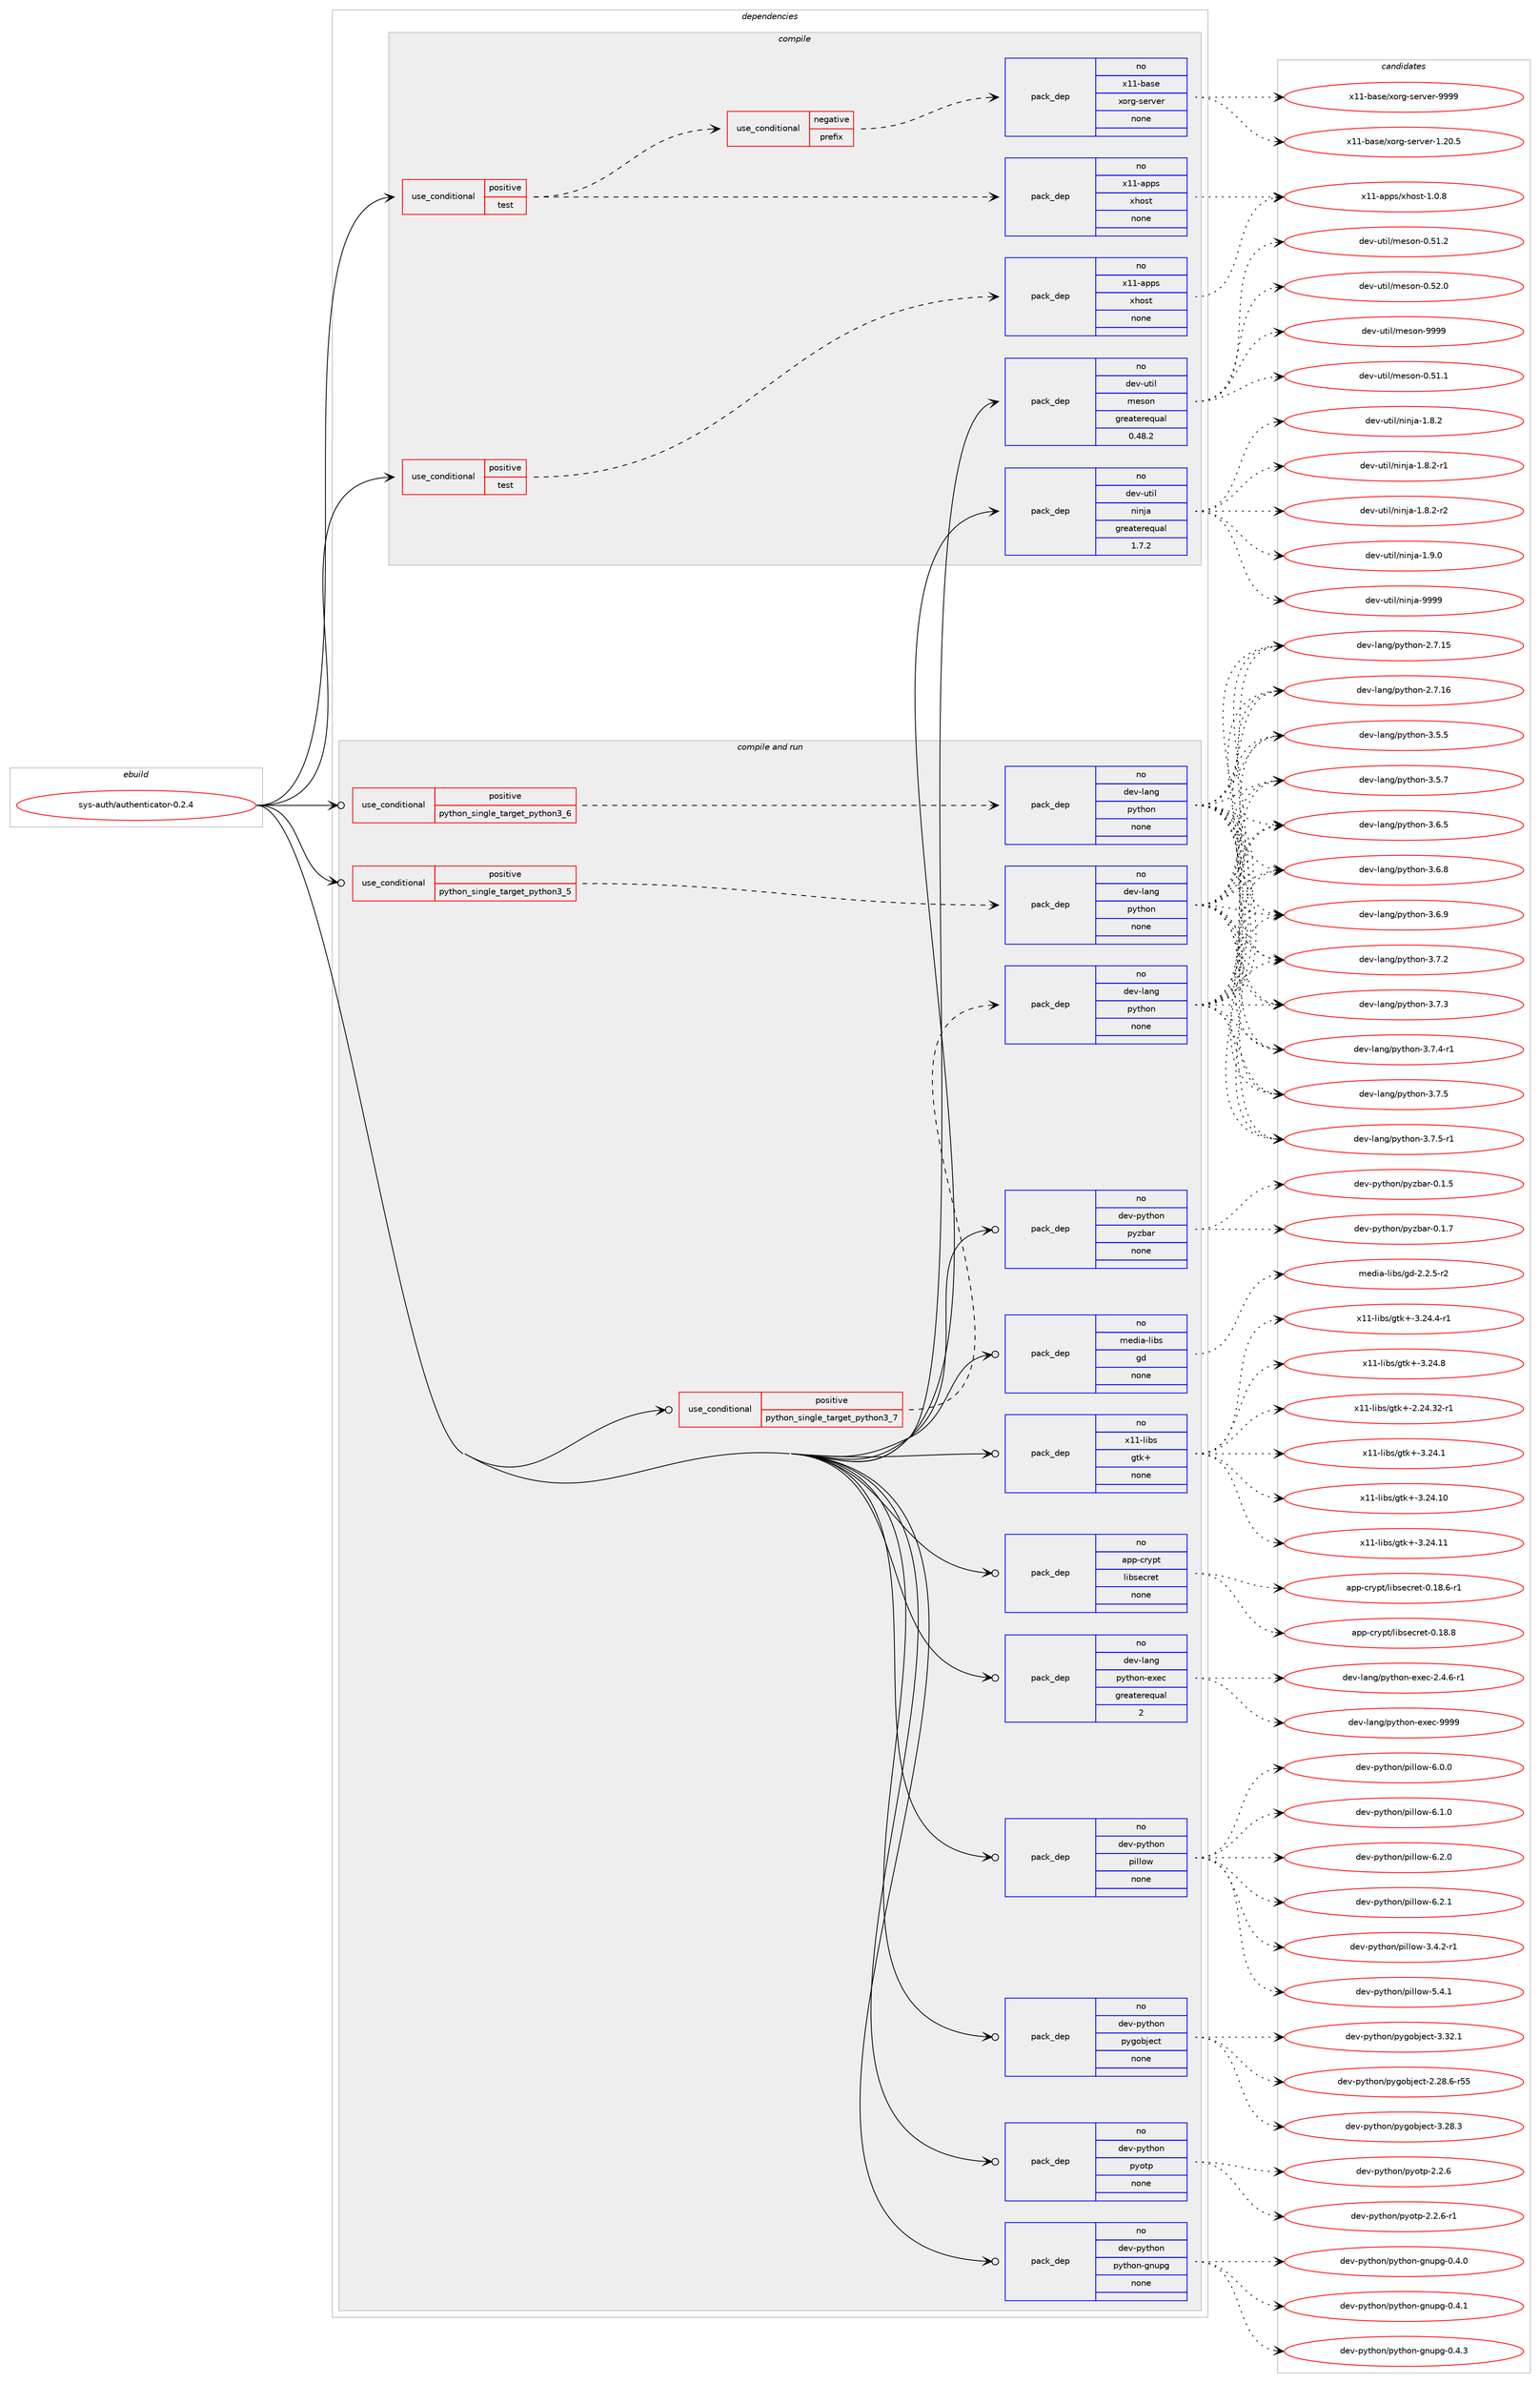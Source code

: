 digraph prolog {

# *************
# Graph options
# *************

newrank=true;
concentrate=true;
compound=true;
graph [rankdir=LR,fontname=Helvetica,fontsize=10,ranksep=1.5];#, ranksep=2.5, nodesep=0.2];
edge  [arrowhead=vee];
node  [fontname=Helvetica,fontsize=10];

# **********
# The ebuild
# **********

subgraph cluster_leftcol {
color=gray;
rank=same;
label=<<i>ebuild</i>>;
id [label="sys-auth/authenticator-0.2.4", color=red, width=4, href="../sys-auth/authenticator-0.2.4.svg"];
}

# ****************
# The dependencies
# ****************

subgraph cluster_midcol {
color=gray;
label=<<i>dependencies</i>>;
subgraph cluster_compile {
fillcolor="#eeeeee";
style=filled;
label=<<i>compile</i>>;
subgraph cond211868 {
dependency879226 [label=<<TABLE BORDER="0" CELLBORDER="1" CELLSPACING="0" CELLPADDING="4"><TR><TD ROWSPAN="3" CELLPADDING="10">use_conditional</TD></TR><TR><TD>positive</TD></TR><TR><TD>test</TD></TR></TABLE>>, shape=none, color=red];
subgraph cond211869 {
dependency879227 [label=<<TABLE BORDER="0" CELLBORDER="1" CELLSPACING="0" CELLPADDING="4"><TR><TD ROWSPAN="3" CELLPADDING="10">use_conditional</TD></TR><TR><TD>negative</TD></TR><TR><TD>prefix</TD></TR></TABLE>>, shape=none, color=red];
subgraph pack651957 {
dependency879228 [label=<<TABLE BORDER="0" CELLBORDER="1" CELLSPACING="0" CELLPADDING="4" WIDTH="220"><TR><TD ROWSPAN="6" CELLPADDING="30">pack_dep</TD></TR><TR><TD WIDTH="110">no</TD></TR><TR><TD>x11-base</TD></TR><TR><TD>xorg-server</TD></TR><TR><TD>none</TD></TR><TR><TD></TD></TR></TABLE>>, shape=none, color=blue];
}
dependency879227:e -> dependency879228:w [weight=20,style="dashed",arrowhead="vee"];
}
dependency879226:e -> dependency879227:w [weight=20,style="dashed",arrowhead="vee"];
subgraph pack651958 {
dependency879229 [label=<<TABLE BORDER="0" CELLBORDER="1" CELLSPACING="0" CELLPADDING="4" WIDTH="220"><TR><TD ROWSPAN="6" CELLPADDING="30">pack_dep</TD></TR><TR><TD WIDTH="110">no</TD></TR><TR><TD>x11-apps</TD></TR><TR><TD>xhost</TD></TR><TR><TD>none</TD></TR><TR><TD></TD></TR></TABLE>>, shape=none, color=blue];
}
dependency879226:e -> dependency879229:w [weight=20,style="dashed",arrowhead="vee"];
}
id:e -> dependency879226:w [weight=20,style="solid",arrowhead="vee"];
subgraph cond211870 {
dependency879230 [label=<<TABLE BORDER="0" CELLBORDER="1" CELLSPACING="0" CELLPADDING="4"><TR><TD ROWSPAN="3" CELLPADDING="10">use_conditional</TD></TR><TR><TD>positive</TD></TR><TR><TD>test</TD></TR></TABLE>>, shape=none, color=red];
subgraph pack651959 {
dependency879231 [label=<<TABLE BORDER="0" CELLBORDER="1" CELLSPACING="0" CELLPADDING="4" WIDTH="220"><TR><TD ROWSPAN="6" CELLPADDING="30">pack_dep</TD></TR><TR><TD WIDTH="110">no</TD></TR><TR><TD>x11-apps</TD></TR><TR><TD>xhost</TD></TR><TR><TD>none</TD></TR><TR><TD></TD></TR></TABLE>>, shape=none, color=blue];
}
dependency879230:e -> dependency879231:w [weight=20,style="dashed",arrowhead="vee"];
}
id:e -> dependency879230:w [weight=20,style="solid",arrowhead="vee"];
subgraph pack651960 {
dependency879232 [label=<<TABLE BORDER="0" CELLBORDER="1" CELLSPACING="0" CELLPADDING="4" WIDTH="220"><TR><TD ROWSPAN="6" CELLPADDING="30">pack_dep</TD></TR><TR><TD WIDTH="110">no</TD></TR><TR><TD>dev-util</TD></TR><TR><TD>meson</TD></TR><TR><TD>greaterequal</TD></TR><TR><TD>0.48.2</TD></TR></TABLE>>, shape=none, color=blue];
}
id:e -> dependency879232:w [weight=20,style="solid",arrowhead="vee"];
subgraph pack651961 {
dependency879233 [label=<<TABLE BORDER="0" CELLBORDER="1" CELLSPACING="0" CELLPADDING="4" WIDTH="220"><TR><TD ROWSPAN="6" CELLPADDING="30">pack_dep</TD></TR><TR><TD WIDTH="110">no</TD></TR><TR><TD>dev-util</TD></TR><TR><TD>ninja</TD></TR><TR><TD>greaterequal</TD></TR><TR><TD>1.7.2</TD></TR></TABLE>>, shape=none, color=blue];
}
id:e -> dependency879233:w [weight=20,style="solid",arrowhead="vee"];
}
subgraph cluster_compileandrun {
fillcolor="#eeeeee";
style=filled;
label=<<i>compile and run</i>>;
subgraph cond211871 {
dependency879234 [label=<<TABLE BORDER="0" CELLBORDER="1" CELLSPACING="0" CELLPADDING="4"><TR><TD ROWSPAN="3" CELLPADDING="10">use_conditional</TD></TR><TR><TD>positive</TD></TR><TR><TD>python_single_target_python3_5</TD></TR></TABLE>>, shape=none, color=red];
subgraph pack651962 {
dependency879235 [label=<<TABLE BORDER="0" CELLBORDER="1" CELLSPACING="0" CELLPADDING="4" WIDTH="220"><TR><TD ROWSPAN="6" CELLPADDING="30">pack_dep</TD></TR><TR><TD WIDTH="110">no</TD></TR><TR><TD>dev-lang</TD></TR><TR><TD>python</TD></TR><TR><TD>none</TD></TR><TR><TD></TD></TR></TABLE>>, shape=none, color=blue];
}
dependency879234:e -> dependency879235:w [weight=20,style="dashed",arrowhead="vee"];
}
id:e -> dependency879234:w [weight=20,style="solid",arrowhead="odotvee"];
subgraph cond211872 {
dependency879236 [label=<<TABLE BORDER="0" CELLBORDER="1" CELLSPACING="0" CELLPADDING="4"><TR><TD ROWSPAN="3" CELLPADDING="10">use_conditional</TD></TR><TR><TD>positive</TD></TR><TR><TD>python_single_target_python3_6</TD></TR></TABLE>>, shape=none, color=red];
subgraph pack651963 {
dependency879237 [label=<<TABLE BORDER="0" CELLBORDER="1" CELLSPACING="0" CELLPADDING="4" WIDTH="220"><TR><TD ROWSPAN="6" CELLPADDING="30">pack_dep</TD></TR><TR><TD WIDTH="110">no</TD></TR><TR><TD>dev-lang</TD></TR><TR><TD>python</TD></TR><TR><TD>none</TD></TR><TR><TD></TD></TR></TABLE>>, shape=none, color=blue];
}
dependency879236:e -> dependency879237:w [weight=20,style="dashed",arrowhead="vee"];
}
id:e -> dependency879236:w [weight=20,style="solid",arrowhead="odotvee"];
subgraph cond211873 {
dependency879238 [label=<<TABLE BORDER="0" CELLBORDER="1" CELLSPACING="0" CELLPADDING="4"><TR><TD ROWSPAN="3" CELLPADDING="10">use_conditional</TD></TR><TR><TD>positive</TD></TR><TR><TD>python_single_target_python3_7</TD></TR></TABLE>>, shape=none, color=red];
subgraph pack651964 {
dependency879239 [label=<<TABLE BORDER="0" CELLBORDER="1" CELLSPACING="0" CELLPADDING="4" WIDTH="220"><TR><TD ROWSPAN="6" CELLPADDING="30">pack_dep</TD></TR><TR><TD WIDTH="110">no</TD></TR><TR><TD>dev-lang</TD></TR><TR><TD>python</TD></TR><TR><TD>none</TD></TR><TR><TD></TD></TR></TABLE>>, shape=none, color=blue];
}
dependency879238:e -> dependency879239:w [weight=20,style="dashed",arrowhead="vee"];
}
id:e -> dependency879238:w [weight=20,style="solid",arrowhead="odotvee"];
subgraph pack651965 {
dependency879240 [label=<<TABLE BORDER="0" CELLBORDER="1" CELLSPACING="0" CELLPADDING="4" WIDTH="220"><TR><TD ROWSPAN="6" CELLPADDING="30">pack_dep</TD></TR><TR><TD WIDTH="110">no</TD></TR><TR><TD>app-crypt</TD></TR><TR><TD>libsecret</TD></TR><TR><TD>none</TD></TR><TR><TD></TD></TR></TABLE>>, shape=none, color=blue];
}
id:e -> dependency879240:w [weight=20,style="solid",arrowhead="odotvee"];
subgraph pack651966 {
dependency879241 [label=<<TABLE BORDER="0" CELLBORDER="1" CELLSPACING="0" CELLPADDING="4" WIDTH="220"><TR><TD ROWSPAN="6" CELLPADDING="30">pack_dep</TD></TR><TR><TD WIDTH="110">no</TD></TR><TR><TD>dev-lang</TD></TR><TR><TD>python-exec</TD></TR><TR><TD>greaterequal</TD></TR><TR><TD>2</TD></TR></TABLE>>, shape=none, color=blue];
}
id:e -> dependency879241:w [weight=20,style="solid",arrowhead="odotvee"];
subgraph pack651967 {
dependency879242 [label=<<TABLE BORDER="0" CELLBORDER="1" CELLSPACING="0" CELLPADDING="4" WIDTH="220"><TR><TD ROWSPAN="6" CELLPADDING="30">pack_dep</TD></TR><TR><TD WIDTH="110">no</TD></TR><TR><TD>dev-python</TD></TR><TR><TD>pillow</TD></TR><TR><TD>none</TD></TR><TR><TD></TD></TR></TABLE>>, shape=none, color=blue];
}
id:e -> dependency879242:w [weight=20,style="solid",arrowhead="odotvee"];
subgraph pack651968 {
dependency879243 [label=<<TABLE BORDER="0" CELLBORDER="1" CELLSPACING="0" CELLPADDING="4" WIDTH="220"><TR><TD ROWSPAN="6" CELLPADDING="30">pack_dep</TD></TR><TR><TD WIDTH="110">no</TD></TR><TR><TD>dev-python</TD></TR><TR><TD>pygobject</TD></TR><TR><TD>none</TD></TR><TR><TD></TD></TR></TABLE>>, shape=none, color=blue];
}
id:e -> dependency879243:w [weight=20,style="solid",arrowhead="odotvee"];
subgraph pack651969 {
dependency879244 [label=<<TABLE BORDER="0" CELLBORDER="1" CELLSPACING="0" CELLPADDING="4" WIDTH="220"><TR><TD ROWSPAN="6" CELLPADDING="30">pack_dep</TD></TR><TR><TD WIDTH="110">no</TD></TR><TR><TD>dev-python</TD></TR><TR><TD>pyotp</TD></TR><TR><TD>none</TD></TR><TR><TD></TD></TR></TABLE>>, shape=none, color=blue];
}
id:e -> dependency879244:w [weight=20,style="solid",arrowhead="odotvee"];
subgraph pack651970 {
dependency879245 [label=<<TABLE BORDER="0" CELLBORDER="1" CELLSPACING="0" CELLPADDING="4" WIDTH="220"><TR><TD ROWSPAN="6" CELLPADDING="30">pack_dep</TD></TR><TR><TD WIDTH="110">no</TD></TR><TR><TD>dev-python</TD></TR><TR><TD>python-gnupg</TD></TR><TR><TD>none</TD></TR><TR><TD></TD></TR></TABLE>>, shape=none, color=blue];
}
id:e -> dependency879245:w [weight=20,style="solid",arrowhead="odotvee"];
subgraph pack651971 {
dependency879246 [label=<<TABLE BORDER="0" CELLBORDER="1" CELLSPACING="0" CELLPADDING="4" WIDTH="220"><TR><TD ROWSPAN="6" CELLPADDING="30">pack_dep</TD></TR><TR><TD WIDTH="110">no</TD></TR><TR><TD>dev-python</TD></TR><TR><TD>pyzbar</TD></TR><TR><TD>none</TD></TR><TR><TD></TD></TR></TABLE>>, shape=none, color=blue];
}
id:e -> dependency879246:w [weight=20,style="solid",arrowhead="odotvee"];
subgraph pack651972 {
dependency879247 [label=<<TABLE BORDER="0" CELLBORDER="1" CELLSPACING="0" CELLPADDING="4" WIDTH="220"><TR><TD ROWSPAN="6" CELLPADDING="30">pack_dep</TD></TR><TR><TD WIDTH="110">no</TD></TR><TR><TD>media-libs</TD></TR><TR><TD>gd</TD></TR><TR><TD>none</TD></TR><TR><TD></TD></TR></TABLE>>, shape=none, color=blue];
}
id:e -> dependency879247:w [weight=20,style="solid",arrowhead="odotvee"];
subgraph pack651973 {
dependency879248 [label=<<TABLE BORDER="0" CELLBORDER="1" CELLSPACING="0" CELLPADDING="4" WIDTH="220"><TR><TD ROWSPAN="6" CELLPADDING="30">pack_dep</TD></TR><TR><TD WIDTH="110">no</TD></TR><TR><TD>x11-libs</TD></TR><TR><TD>gtk+</TD></TR><TR><TD>none</TD></TR><TR><TD></TD></TR></TABLE>>, shape=none, color=blue];
}
id:e -> dependency879248:w [weight=20,style="solid",arrowhead="odotvee"];
}
subgraph cluster_run {
fillcolor="#eeeeee";
style=filled;
label=<<i>run</i>>;
}
}

# **************
# The candidates
# **************

subgraph cluster_choices {
rank=same;
color=gray;
label=<<i>candidates</i>>;

subgraph choice651957 {
color=black;
nodesep=1;
choice1204949459897115101471201111141034511510111411810111445494650484653 [label="x11-base/xorg-server-1.20.5", color=red, width=4,href="../x11-base/xorg-server-1.20.5.svg"];
choice120494945989711510147120111114103451151011141181011144557575757 [label="x11-base/xorg-server-9999", color=red, width=4,href="../x11-base/xorg-server-9999.svg"];
dependency879228:e -> choice1204949459897115101471201111141034511510111411810111445494650484653:w [style=dotted,weight="100"];
dependency879228:e -> choice120494945989711510147120111114103451151011141181011144557575757:w [style=dotted,weight="100"];
}
subgraph choice651958 {
color=black;
nodesep=1;
choice1204949459711211211547120104111115116454946484656 [label="x11-apps/xhost-1.0.8", color=red, width=4,href="../x11-apps/xhost-1.0.8.svg"];
dependency879229:e -> choice1204949459711211211547120104111115116454946484656:w [style=dotted,weight="100"];
}
subgraph choice651959 {
color=black;
nodesep=1;
choice1204949459711211211547120104111115116454946484656 [label="x11-apps/xhost-1.0.8", color=red, width=4,href="../x11-apps/xhost-1.0.8.svg"];
dependency879231:e -> choice1204949459711211211547120104111115116454946484656:w [style=dotted,weight="100"];
}
subgraph choice651960 {
color=black;
nodesep=1;
choice100101118451171161051084710910111511111045484653494649 [label="dev-util/meson-0.51.1", color=red, width=4,href="../dev-util/meson-0.51.1.svg"];
choice100101118451171161051084710910111511111045484653494650 [label="dev-util/meson-0.51.2", color=red, width=4,href="../dev-util/meson-0.51.2.svg"];
choice100101118451171161051084710910111511111045484653504648 [label="dev-util/meson-0.52.0", color=red, width=4,href="../dev-util/meson-0.52.0.svg"];
choice10010111845117116105108471091011151111104557575757 [label="dev-util/meson-9999", color=red, width=4,href="../dev-util/meson-9999.svg"];
dependency879232:e -> choice100101118451171161051084710910111511111045484653494649:w [style=dotted,weight="100"];
dependency879232:e -> choice100101118451171161051084710910111511111045484653494650:w [style=dotted,weight="100"];
dependency879232:e -> choice100101118451171161051084710910111511111045484653504648:w [style=dotted,weight="100"];
dependency879232:e -> choice10010111845117116105108471091011151111104557575757:w [style=dotted,weight="100"];
}
subgraph choice651961 {
color=black;
nodesep=1;
choice100101118451171161051084711010511010697454946564650 [label="dev-util/ninja-1.8.2", color=red, width=4,href="../dev-util/ninja-1.8.2.svg"];
choice1001011184511711610510847110105110106974549465646504511449 [label="dev-util/ninja-1.8.2-r1", color=red, width=4,href="../dev-util/ninja-1.8.2-r1.svg"];
choice1001011184511711610510847110105110106974549465646504511450 [label="dev-util/ninja-1.8.2-r2", color=red, width=4,href="../dev-util/ninja-1.8.2-r2.svg"];
choice100101118451171161051084711010511010697454946574648 [label="dev-util/ninja-1.9.0", color=red, width=4,href="../dev-util/ninja-1.9.0.svg"];
choice1001011184511711610510847110105110106974557575757 [label="dev-util/ninja-9999", color=red, width=4,href="../dev-util/ninja-9999.svg"];
dependency879233:e -> choice100101118451171161051084711010511010697454946564650:w [style=dotted,weight="100"];
dependency879233:e -> choice1001011184511711610510847110105110106974549465646504511449:w [style=dotted,weight="100"];
dependency879233:e -> choice1001011184511711610510847110105110106974549465646504511450:w [style=dotted,weight="100"];
dependency879233:e -> choice100101118451171161051084711010511010697454946574648:w [style=dotted,weight="100"];
dependency879233:e -> choice1001011184511711610510847110105110106974557575757:w [style=dotted,weight="100"];
}
subgraph choice651962 {
color=black;
nodesep=1;
choice10010111845108971101034711212111610411111045504655464953 [label="dev-lang/python-2.7.15", color=red, width=4,href="../dev-lang/python-2.7.15.svg"];
choice10010111845108971101034711212111610411111045504655464954 [label="dev-lang/python-2.7.16", color=red, width=4,href="../dev-lang/python-2.7.16.svg"];
choice100101118451089711010347112121116104111110455146534653 [label="dev-lang/python-3.5.5", color=red, width=4,href="../dev-lang/python-3.5.5.svg"];
choice100101118451089711010347112121116104111110455146534655 [label="dev-lang/python-3.5.7", color=red, width=4,href="../dev-lang/python-3.5.7.svg"];
choice100101118451089711010347112121116104111110455146544653 [label="dev-lang/python-3.6.5", color=red, width=4,href="../dev-lang/python-3.6.5.svg"];
choice100101118451089711010347112121116104111110455146544656 [label="dev-lang/python-3.6.8", color=red, width=4,href="../dev-lang/python-3.6.8.svg"];
choice100101118451089711010347112121116104111110455146544657 [label="dev-lang/python-3.6.9", color=red, width=4,href="../dev-lang/python-3.6.9.svg"];
choice100101118451089711010347112121116104111110455146554650 [label="dev-lang/python-3.7.2", color=red, width=4,href="../dev-lang/python-3.7.2.svg"];
choice100101118451089711010347112121116104111110455146554651 [label="dev-lang/python-3.7.3", color=red, width=4,href="../dev-lang/python-3.7.3.svg"];
choice1001011184510897110103471121211161041111104551465546524511449 [label="dev-lang/python-3.7.4-r1", color=red, width=4,href="../dev-lang/python-3.7.4-r1.svg"];
choice100101118451089711010347112121116104111110455146554653 [label="dev-lang/python-3.7.5", color=red, width=4,href="../dev-lang/python-3.7.5.svg"];
choice1001011184510897110103471121211161041111104551465546534511449 [label="dev-lang/python-3.7.5-r1", color=red, width=4,href="../dev-lang/python-3.7.5-r1.svg"];
dependency879235:e -> choice10010111845108971101034711212111610411111045504655464953:w [style=dotted,weight="100"];
dependency879235:e -> choice10010111845108971101034711212111610411111045504655464954:w [style=dotted,weight="100"];
dependency879235:e -> choice100101118451089711010347112121116104111110455146534653:w [style=dotted,weight="100"];
dependency879235:e -> choice100101118451089711010347112121116104111110455146534655:w [style=dotted,weight="100"];
dependency879235:e -> choice100101118451089711010347112121116104111110455146544653:w [style=dotted,weight="100"];
dependency879235:e -> choice100101118451089711010347112121116104111110455146544656:w [style=dotted,weight="100"];
dependency879235:e -> choice100101118451089711010347112121116104111110455146544657:w [style=dotted,weight="100"];
dependency879235:e -> choice100101118451089711010347112121116104111110455146554650:w [style=dotted,weight="100"];
dependency879235:e -> choice100101118451089711010347112121116104111110455146554651:w [style=dotted,weight="100"];
dependency879235:e -> choice1001011184510897110103471121211161041111104551465546524511449:w [style=dotted,weight="100"];
dependency879235:e -> choice100101118451089711010347112121116104111110455146554653:w [style=dotted,weight="100"];
dependency879235:e -> choice1001011184510897110103471121211161041111104551465546534511449:w [style=dotted,weight="100"];
}
subgraph choice651963 {
color=black;
nodesep=1;
choice10010111845108971101034711212111610411111045504655464953 [label="dev-lang/python-2.7.15", color=red, width=4,href="../dev-lang/python-2.7.15.svg"];
choice10010111845108971101034711212111610411111045504655464954 [label="dev-lang/python-2.7.16", color=red, width=4,href="../dev-lang/python-2.7.16.svg"];
choice100101118451089711010347112121116104111110455146534653 [label="dev-lang/python-3.5.5", color=red, width=4,href="../dev-lang/python-3.5.5.svg"];
choice100101118451089711010347112121116104111110455146534655 [label="dev-lang/python-3.5.7", color=red, width=4,href="../dev-lang/python-3.5.7.svg"];
choice100101118451089711010347112121116104111110455146544653 [label="dev-lang/python-3.6.5", color=red, width=4,href="../dev-lang/python-3.6.5.svg"];
choice100101118451089711010347112121116104111110455146544656 [label="dev-lang/python-3.6.8", color=red, width=4,href="../dev-lang/python-3.6.8.svg"];
choice100101118451089711010347112121116104111110455146544657 [label="dev-lang/python-3.6.9", color=red, width=4,href="../dev-lang/python-3.6.9.svg"];
choice100101118451089711010347112121116104111110455146554650 [label="dev-lang/python-3.7.2", color=red, width=4,href="../dev-lang/python-3.7.2.svg"];
choice100101118451089711010347112121116104111110455146554651 [label="dev-lang/python-3.7.3", color=red, width=4,href="../dev-lang/python-3.7.3.svg"];
choice1001011184510897110103471121211161041111104551465546524511449 [label="dev-lang/python-3.7.4-r1", color=red, width=4,href="../dev-lang/python-3.7.4-r1.svg"];
choice100101118451089711010347112121116104111110455146554653 [label="dev-lang/python-3.7.5", color=red, width=4,href="../dev-lang/python-3.7.5.svg"];
choice1001011184510897110103471121211161041111104551465546534511449 [label="dev-lang/python-3.7.5-r1", color=red, width=4,href="../dev-lang/python-3.7.5-r1.svg"];
dependency879237:e -> choice10010111845108971101034711212111610411111045504655464953:w [style=dotted,weight="100"];
dependency879237:e -> choice10010111845108971101034711212111610411111045504655464954:w [style=dotted,weight="100"];
dependency879237:e -> choice100101118451089711010347112121116104111110455146534653:w [style=dotted,weight="100"];
dependency879237:e -> choice100101118451089711010347112121116104111110455146534655:w [style=dotted,weight="100"];
dependency879237:e -> choice100101118451089711010347112121116104111110455146544653:w [style=dotted,weight="100"];
dependency879237:e -> choice100101118451089711010347112121116104111110455146544656:w [style=dotted,weight="100"];
dependency879237:e -> choice100101118451089711010347112121116104111110455146544657:w [style=dotted,weight="100"];
dependency879237:e -> choice100101118451089711010347112121116104111110455146554650:w [style=dotted,weight="100"];
dependency879237:e -> choice100101118451089711010347112121116104111110455146554651:w [style=dotted,weight="100"];
dependency879237:e -> choice1001011184510897110103471121211161041111104551465546524511449:w [style=dotted,weight="100"];
dependency879237:e -> choice100101118451089711010347112121116104111110455146554653:w [style=dotted,weight="100"];
dependency879237:e -> choice1001011184510897110103471121211161041111104551465546534511449:w [style=dotted,weight="100"];
}
subgraph choice651964 {
color=black;
nodesep=1;
choice10010111845108971101034711212111610411111045504655464953 [label="dev-lang/python-2.7.15", color=red, width=4,href="../dev-lang/python-2.7.15.svg"];
choice10010111845108971101034711212111610411111045504655464954 [label="dev-lang/python-2.7.16", color=red, width=4,href="../dev-lang/python-2.7.16.svg"];
choice100101118451089711010347112121116104111110455146534653 [label="dev-lang/python-3.5.5", color=red, width=4,href="../dev-lang/python-3.5.5.svg"];
choice100101118451089711010347112121116104111110455146534655 [label="dev-lang/python-3.5.7", color=red, width=4,href="../dev-lang/python-3.5.7.svg"];
choice100101118451089711010347112121116104111110455146544653 [label="dev-lang/python-3.6.5", color=red, width=4,href="../dev-lang/python-3.6.5.svg"];
choice100101118451089711010347112121116104111110455146544656 [label="dev-lang/python-3.6.8", color=red, width=4,href="../dev-lang/python-3.6.8.svg"];
choice100101118451089711010347112121116104111110455146544657 [label="dev-lang/python-3.6.9", color=red, width=4,href="../dev-lang/python-3.6.9.svg"];
choice100101118451089711010347112121116104111110455146554650 [label="dev-lang/python-3.7.2", color=red, width=4,href="../dev-lang/python-3.7.2.svg"];
choice100101118451089711010347112121116104111110455146554651 [label="dev-lang/python-3.7.3", color=red, width=4,href="../dev-lang/python-3.7.3.svg"];
choice1001011184510897110103471121211161041111104551465546524511449 [label="dev-lang/python-3.7.4-r1", color=red, width=4,href="../dev-lang/python-3.7.4-r1.svg"];
choice100101118451089711010347112121116104111110455146554653 [label="dev-lang/python-3.7.5", color=red, width=4,href="../dev-lang/python-3.7.5.svg"];
choice1001011184510897110103471121211161041111104551465546534511449 [label="dev-lang/python-3.7.5-r1", color=red, width=4,href="../dev-lang/python-3.7.5-r1.svg"];
dependency879239:e -> choice10010111845108971101034711212111610411111045504655464953:w [style=dotted,weight="100"];
dependency879239:e -> choice10010111845108971101034711212111610411111045504655464954:w [style=dotted,weight="100"];
dependency879239:e -> choice100101118451089711010347112121116104111110455146534653:w [style=dotted,weight="100"];
dependency879239:e -> choice100101118451089711010347112121116104111110455146534655:w [style=dotted,weight="100"];
dependency879239:e -> choice100101118451089711010347112121116104111110455146544653:w [style=dotted,weight="100"];
dependency879239:e -> choice100101118451089711010347112121116104111110455146544656:w [style=dotted,weight="100"];
dependency879239:e -> choice100101118451089711010347112121116104111110455146544657:w [style=dotted,weight="100"];
dependency879239:e -> choice100101118451089711010347112121116104111110455146554650:w [style=dotted,weight="100"];
dependency879239:e -> choice100101118451089711010347112121116104111110455146554651:w [style=dotted,weight="100"];
dependency879239:e -> choice1001011184510897110103471121211161041111104551465546524511449:w [style=dotted,weight="100"];
dependency879239:e -> choice100101118451089711010347112121116104111110455146554653:w [style=dotted,weight="100"];
dependency879239:e -> choice1001011184510897110103471121211161041111104551465546534511449:w [style=dotted,weight="100"];
}
subgraph choice651965 {
color=black;
nodesep=1;
choice971121124599114121112116471081059811510199114101116454846495646544511449 [label="app-crypt/libsecret-0.18.6-r1", color=red, width=4,href="../app-crypt/libsecret-0.18.6-r1.svg"];
choice97112112459911412111211647108105981151019911410111645484649564656 [label="app-crypt/libsecret-0.18.8", color=red, width=4,href="../app-crypt/libsecret-0.18.8.svg"];
dependency879240:e -> choice971121124599114121112116471081059811510199114101116454846495646544511449:w [style=dotted,weight="100"];
dependency879240:e -> choice97112112459911412111211647108105981151019911410111645484649564656:w [style=dotted,weight="100"];
}
subgraph choice651966 {
color=black;
nodesep=1;
choice10010111845108971101034711212111610411111045101120101994550465246544511449 [label="dev-lang/python-exec-2.4.6-r1", color=red, width=4,href="../dev-lang/python-exec-2.4.6-r1.svg"];
choice10010111845108971101034711212111610411111045101120101994557575757 [label="dev-lang/python-exec-9999", color=red, width=4,href="../dev-lang/python-exec-9999.svg"];
dependency879241:e -> choice10010111845108971101034711212111610411111045101120101994550465246544511449:w [style=dotted,weight="100"];
dependency879241:e -> choice10010111845108971101034711212111610411111045101120101994557575757:w [style=dotted,weight="100"];
}
subgraph choice651967 {
color=black;
nodesep=1;
choice10010111845112121116104111110471121051081081111194551465246504511449 [label="dev-python/pillow-3.4.2-r1", color=red, width=4,href="../dev-python/pillow-3.4.2-r1.svg"];
choice1001011184511212111610411111047112105108108111119455346524649 [label="dev-python/pillow-5.4.1", color=red, width=4,href="../dev-python/pillow-5.4.1.svg"];
choice1001011184511212111610411111047112105108108111119455446484648 [label="dev-python/pillow-6.0.0", color=red, width=4,href="../dev-python/pillow-6.0.0.svg"];
choice1001011184511212111610411111047112105108108111119455446494648 [label="dev-python/pillow-6.1.0", color=red, width=4,href="../dev-python/pillow-6.1.0.svg"];
choice1001011184511212111610411111047112105108108111119455446504648 [label="dev-python/pillow-6.2.0", color=red, width=4,href="../dev-python/pillow-6.2.0.svg"];
choice1001011184511212111610411111047112105108108111119455446504649 [label="dev-python/pillow-6.2.1", color=red, width=4,href="../dev-python/pillow-6.2.1.svg"];
dependency879242:e -> choice10010111845112121116104111110471121051081081111194551465246504511449:w [style=dotted,weight="100"];
dependency879242:e -> choice1001011184511212111610411111047112105108108111119455346524649:w [style=dotted,weight="100"];
dependency879242:e -> choice1001011184511212111610411111047112105108108111119455446484648:w [style=dotted,weight="100"];
dependency879242:e -> choice1001011184511212111610411111047112105108108111119455446494648:w [style=dotted,weight="100"];
dependency879242:e -> choice1001011184511212111610411111047112105108108111119455446504648:w [style=dotted,weight="100"];
dependency879242:e -> choice1001011184511212111610411111047112105108108111119455446504649:w [style=dotted,weight="100"];
}
subgraph choice651968 {
color=black;
nodesep=1;
choice1001011184511212111610411111047112121103111981061019911645504650564654451145353 [label="dev-python/pygobject-2.28.6-r55", color=red, width=4,href="../dev-python/pygobject-2.28.6-r55.svg"];
choice1001011184511212111610411111047112121103111981061019911645514650564651 [label="dev-python/pygobject-3.28.3", color=red, width=4,href="../dev-python/pygobject-3.28.3.svg"];
choice1001011184511212111610411111047112121103111981061019911645514651504649 [label="dev-python/pygobject-3.32.1", color=red, width=4,href="../dev-python/pygobject-3.32.1.svg"];
dependency879243:e -> choice1001011184511212111610411111047112121103111981061019911645504650564654451145353:w [style=dotted,weight="100"];
dependency879243:e -> choice1001011184511212111610411111047112121103111981061019911645514650564651:w [style=dotted,weight="100"];
dependency879243:e -> choice1001011184511212111610411111047112121103111981061019911645514651504649:w [style=dotted,weight="100"];
}
subgraph choice651969 {
color=black;
nodesep=1;
choice1001011184511212111610411111047112121111116112455046504654 [label="dev-python/pyotp-2.2.6", color=red, width=4,href="../dev-python/pyotp-2.2.6.svg"];
choice10010111845112121116104111110471121211111161124550465046544511449 [label="dev-python/pyotp-2.2.6-r1", color=red, width=4,href="../dev-python/pyotp-2.2.6-r1.svg"];
dependency879244:e -> choice1001011184511212111610411111047112121111116112455046504654:w [style=dotted,weight="100"];
dependency879244:e -> choice10010111845112121116104111110471121211111161124550465046544511449:w [style=dotted,weight="100"];
}
subgraph choice651970 {
color=black;
nodesep=1;
choice100101118451121211161041111104711212111610411111045103110117112103454846524648 [label="dev-python/python-gnupg-0.4.0", color=red, width=4,href="../dev-python/python-gnupg-0.4.0.svg"];
choice100101118451121211161041111104711212111610411111045103110117112103454846524649 [label="dev-python/python-gnupg-0.4.1", color=red, width=4,href="../dev-python/python-gnupg-0.4.1.svg"];
choice100101118451121211161041111104711212111610411111045103110117112103454846524651 [label="dev-python/python-gnupg-0.4.3", color=red, width=4,href="../dev-python/python-gnupg-0.4.3.svg"];
dependency879245:e -> choice100101118451121211161041111104711212111610411111045103110117112103454846524648:w [style=dotted,weight="100"];
dependency879245:e -> choice100101118451121211161041111104711212111610411111045103110117112103454846524649:w [style=dotted,weight="100"];
dependency879245:e -> choice100101118451121211161041111104711212111610411111045103110117112103454846524651:w [style=dotted,weight="100"];
}
subgraph choice651971 {
color=black;
nodesep=1;
choice10010111845112121116104111110471121211229897114454846494653 [label="dev-python/pyzbar-0.1.5", color=red, width=4,href="../dev-python/pyzbar-0.1.5.svg"];
choice10010111845112121116104111110471121211229897114454846494655 [label="dev-python/pyzbar-0.1.7", color=red, width=4,href="../dev-python/pyzbar-0.1.7.svg"];
dependency879246:e -> choice10010111845112121116104111110471121211229897114454846494653:w [style=dotted,weight="100"];
dependency879246:e -> choice10010111845112121116104111110471121211229897114454846494655:w [style=dotted,weight="100"];
}
subgraph choice651972 {
color=black;
nodesep=1;
choice109101100105974510810598115471031004550465046534511450 [label="media-libs/gd-2.2.5-r2", color=red, width=4,href="../media-libs/gd-2.2.5-r2.svg"];
dependency879247:e -> choice109101100105974510810598115471031004550465046534511450:w [style=dotted,weight="100"];
}
subgraph choice651973 {
color=black;
nodesep=1;
choice12049494510810598115471031161074345504650524651504511449 [label="x11-libs/gtk+-2.24.32-r1", color=red, width=4,href="../x11-libs/gtk+-2.24.32-r1.svg"];
choice12049494510810598115471031161074345514650524649 [label="x11-libs/gtk+-3.24.1", color=red, width=4,href="../x11-libs/gtk+-3.24.1.svg"];
choice1204949451081059811547103116107434551465052464948 [label="x11-libs/gtk+-3.24.10", color=red, width=4,href="../x11-libs/gtk+-3.24.10.svg"];
choice1204949451081059811547103116107434551465052464949 [label="x11-libs/gtk+-3.24.11", color=red, width=4,href="../x11-libs/gtk+-3.24.11.svg"];
choice120494945108105981154710311610743455146505246524511449 [label="x11-libs/gtk+-3.24.4-r1", color=red, width=4,href="../x11-libs/gtk+-3.24.4-r1.svg"];
choice12049494510810598115471031161074345514650524656 [label="x11-libs/gtk+-3.24.8", color=red, width=4,href="../x11-libs/gtk+-3.24.8.svg"];
dependency879248:e -> choice12049494510810598115471031161074345504650524651504511449:w [style=dotted,weight="100"];
dependency879248:e -> choice12049494510810598115471031161074345514650524649:w [style=dotted,weight="100"];
dependency879248:e -> choice1204949451081059811547103116107434551465052464948:w [style=dotted,weight="100"];
dependency879248:e -> choice1204949451081059811547103116107434551465052464949:w [style=dotted,weight="100"];
dependency879248:e -> choice120494945108105981154710311610743455146505246524511449:w [style=dotted,weight="100"];
dependency879248:e -> choice12049494510810598115471031161074345514650524656:w [style=dotted,weight="100"];
}
}

}
